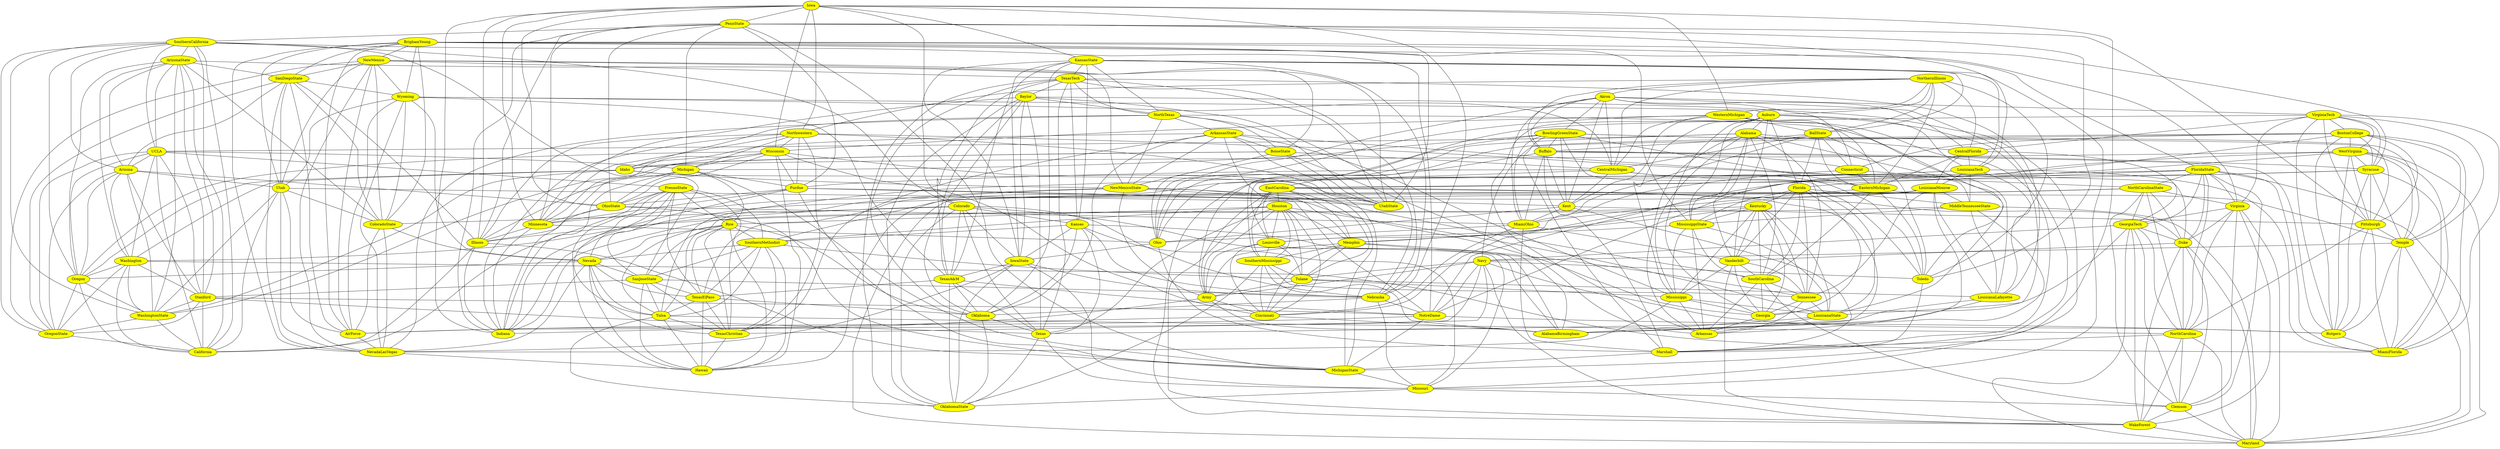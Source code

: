 graph graphutils {
  node [ color = black, fillcolor = while, style = filled ];
  "BrighamYoung" -- "FloridaState" [w=1];
  "BrighamYoung" -- "NewMexico" [w=1];
  "BrighamYoung" -- "SanDiegoState" [w=1];
  "BrighamYoung" -- "Wyoming" [w=1];
  "BrighamYoung" -- "Utah" [w=1];
  "BrighamYoung" -- "Virginia" [w=1];
  "BrighamYoung" -- "Syracuse" [w=1];
  "BrighamYoung" -- "ColoradoState" [w=1];
  "BrighamYoung" -- "MississippiState" [w=1];
  "BrighamYoung" -- "UtahState" [w=1];
  "BrighamYoung" -- "AirForce" [w=1];
  "BrighamYoung" -- "NevadaLasVegas" [w=1];
  "BrighamYoung" [fillcolor="#ffff00"];
  "FloridaState" -- "NorthCarolinaState" [w=1];
  "FloridaState" -- "Florida" [w=1];
  "FloridaState" -- "Virginia" [w=1];
  "FloridaState" -- "GeorgiaTech" [w=1];
  "FloridaState" -- "Duke" [w=1];
  "FloridaState" -- "Louisville" [w=1];
  "FloridaState" -- "NorthCarolina" [w=1];
  "FloridaState" -- "MiamiFlorida" [w=1];
  "FloridaState" -- "Clemson" [w=1];
  "FloridaState" -- "WakeForest" [w=1];
  "FloridaState" -- "Maryland" [w=1];
  "FloridaState" [fillcolor="#ffff00"];
  "Iowa" -- "KansasState" [w=1];
  "Iowa" -- "PennState" [w=1];
  "Iowa" -- "Northwestern" [w=1];
  "Iowa" -- "WesternMichigan" [w=1];
  "Iowa" -- "Wisconsin" [w=1];
  "Iowa" -- "OhioState" [w=1];
  "Iowa" -- "Minnesota" [w=1];
  "Iowa" -- "Illinois" [w=1];
  "Iowa" -- "IowaState" [w=1];
  "Iowa" -- "Nebraska" [w=1];
  "Iowa" -- "MichiganState" [w=1];
  "Iowa" -- "Indiana" [w=1];
  "Iowa" [fillcolor="#ffff00"];
  "KansasState" -- "TexasTech" [w=1];
  "KansasState" -- "NorthTexas" [w=1];
  "KansasState" -- "BallState" [w=1];
  "KansasState" -- "Colorado" [w=1];
  "KansasState" -- "Kansas" [w=1];
  "KansasState" -- "LouisianaTech" [w=1];
  "KansasState" -- "IowaState" [w=1];
  "KansasState" -- "Nebraska" [w=1];
  "KansasState" -- "TexasA&M" [w=1];
  "KansasState" -- "Oklahoma" [w=1];
  "KansasState" -- "Missouri" [w=1];
  "KansasState" [fillcolor="#ffff00"];
  "NewMexico" -- "TexasTech" [w=1];
  "NewMexico" -- "SanDiegoState" [w=1];
  "NewMexico" -- "Wyoming" [w=1];
  "NewMexico" -- "Utah" [w=1];
  "NewMexico" -- "BoiseState" [w=1];
  "NewMexico" -- "ColoradoState" [w=1];
  "NewMexico" -- "NewMexicoState" [w=1];
  "NewMexico" -- "AirForce" [w=1];
  "NewMexico" -- "NevadaLasVegas" [w=1];
  "NewMexico" -- "OregonState" [w=1];
  "NewMexico" [fillcolor="#ffff00"];
  "TexasTech" -- "Baylor" [w=1];
  "TexasTech" -- "NorthTexas" [w=1];
  "TexasTech" -- "Kansas" [w=1];
  "TexasTech" -- "Nebraska" [w=1];
  "TexasTech" -- "TexasA&M" [w=1];
  "TexasTech" -- "Oklahoma" [w=1];
  "TexasTech" -- "UtahState" [w=1];
  "TexasTech" -- "LouisianaLafayette" [w=1];
  "TexasTech" -- "Texas" [w=1];
  "TexasTech" -- "OklahomaState" [w=1];
  "TexasTech" [fillcolor="#ffff00"];
  "PennState" -- "SouthernCalifornia" [w=1];
  "PennState" -- "Michigan" [w=1];
  "PennState" -- "Purdue" [w=1];
  "PennState" -- "OhioState" [w=1];
  "PennState" -- "Pittsburgh" [w=1];
  "PennState" -- "LouisianaTech" [w=1];
  "PennState" -- "Minnesota" [w=1];
  "PennState" -- "Illinois" [w=1];
  "PennState" -- "Toledo" [w=1];
  "PennState" -- "MichiganState" [w=1];
  "PennState" -- "Indiana" [w=1];
  "PennState" [fillcolor="#ffff00"];
  "SouthernCalifornia" -- "ArizonaState" [w=1];
  "SouthernCalifornia" -- "UCLA" [w=1];
  "SouthernCalifornia" -- "Arizona" [w=1];
  "SouthernCalifornia" -- "Colorado" [w=1];
  "SouthernCalifornia" -- "Oregon" [w=1];
  "SouthernCalifornia" -- "SanJoseState" [w=1];
  "SouthernCalifornia" -- "Stanford" [w=1];
  "SouthernCalifornia" -- "WashingtonState" [w=1];
  "SouthernCalifornia" -- "NotreDame" [w=1];
  "SouthernCalifornia" -- "OregonState" [w=1];
  "SouthernCalifornia" -- "California" [w=1];
  "SouthernCalifornia" [fillcolor="#ffff00"];
  "ArizonaState" -- "SanDiegoState" [w=1];
  "ArizonaState" -- "UCLA" [w=1];
  "ArizonaState" -- "Arizona" [w=1];
  "ArizonaState" -- "ColoradoState" [w=1];
  "ArizonaState" -- "Washington" [w=1];
  "ArizonaState" -- "Oregon" [w=1];
  "ArizonaState" -- "Stanford" [w=1];
  "ArizonaState" -- "WashingtonState" [w=1];
  "ArizonaState" -- "UtahState" [w=1];
  "ArizonaState" -- "California" [w=1];
  "ArizonaState" [fillcolor="#ffff00"];
  "SanDiegoState" -- "Wyoming" [w=1];
  "SanDiegoState" -- "Arizona" [w=1];
  "SanDiegoState" -- "Utah" [w=1];
  "SanDiegoState" -- "ColoradoState" [w=1];
  "SanDiegoState" -- "Illinois" [w=1];
  "SanDiegoState" -- "AirForce" [w=1];
  "SanDiegoState" -- "NevadaLasVegas" [w=1];
  "SanDiegoState" -- "OregonState" [w=1];
  "SanDiegoState" [fillcolor="#ffff00"];
  "Baylor" -- "NorthTexas" [w=1];
  "Baylor" -- "Minnesota" [w=1];
  "Baylor" -- "IowaState" [w=1];
  "Baylor" -- "Nebraska" [w=1];
  "Baylor" -- "TexasA&M" [w=1];
  "Baylor" -- "Oklahoma" [w=1];
  "Baylor" -- "Texas" [w=1];
  "Baylor" -- "Missouri" [w=1];
  "Baylor" -- "OklahomaState" [w=1];
  "Baylor" [fillcolor="#ffff00"];
  "NorthTexas" -- "ArkansasState" [w=1];
  "NorthTexas" -- "BoiseState" [w=1];
  "NorthTexas" -- "Idaho" [w=1];
  "NorthTexas" -- "NewMexicoState" [w=1];
  "NorthTexas" -- "UtahState" [w=1];
  "NorthTexas" -- "LouisianaLafayette" [w=1];
  "NorthTexas" -- "NevadaLasVegas" [w=1];
  "NorthTexas" [fillcolor="#ffff00"];
  "NorthernIllinois" -- "Northwestern" [w=1];
  "NorthernIllinois" -- "WesternMichigan" [w=1];
  "NorthernIllinois" -- "Auburn" [w=1];
  "NorthernIllinois" -- "Akron" [w=1];
  "NorthernIllinois" -- "BallState" [w=1];
  "NorthernIllinois" -- "Buffalo" [w=1];
  "NorthernIllinois" -- "CentralFlorida" [w=1];
  "NorthernIllinois" -- "CentralMichigan" [w=1];
  "NorthernIllinois" -- "EasternMichigan" [w=1];
  "NorthernIllinois" -- "Toledo" [w=1];
  "NorthernIllinois" [fillcolor="#ffff00"];
  "Northwestern" -- "Wisconsin" [w=1];
  "Northwestern" -- "Michigan" [w=1];
  "Northwestern" -- "Purdue" [w=1];
  "Northwestern" -- "Duke" [w=1];
  "Northwestern" -- "Minnesota" [w=1];
  "Northwestern" -- "Illinois" [w=1];
  "Northwestern" -- "MichiganState" [w=1];
  "Northwestern" -- "Indiana" [w=1];
  "Northwestern" -- "TexasChristian" [w=1];
  "Northwestern" [fillcolor="#ffff00"];
  "WesternMichigan" -- "Wisconsin" [w=1];
  "WesternMichigan" -- "BallState" [w=1];
  "WesternMichigan" -- "CentralMichigan" [w=1];
  "WesternMichigan" -- "EasternMichigan" [w=1];
  "WesternMichigan" -- "Kent" [w=1];
  "WesternMichigan" -- "Ohio" [w=1];
  "WesternMichigan" -- "Toledo" [w=1];
  "WesternMichigan" -- "Marshall" [w=1];
  "WesternMichigan" [fillcolor="#ffff00"];
  "Wisconsin" -- "Michigan" [w=1];
  "Wisconsin" -- "Purdue" [w=1];
  "Wisconsin" -- "OhioState" [w=1];
  "Wisconsin" -- "Minnesota" [w=1];
  "Wisconsin" -- "Oregon" [w=1];
  "Wisconsin" -- "Cincinnati" [w=1];
  "Wisconsin" -- "MichiganState" [w=1];
  "Wisconsin" -- "Indiana" [w=1];
  "Wisconsin" -- "Hawaii" [w=1];
  "Wisconsin" [fillcolor="#ffff00"];
  "Wyoming" -- "Auburn" [w=1];
  "Wyoming" -- "Utah" [w=1];
  "Wyoming" -- "CentralMichigan" [w=1];
  "Wyoming" -- "ColoradoState" [w=1];
  "Wyoming" -- "Nevada" [w=1];
  "Wyoming" -- "TexasA&M" [w=1];
  "Wyoming" -- "AirForce" [w=1];
  "Wyoming" -- "NevadaLasVegas" [w=1];
  "Wyoming" [fillcolor="#ffff00"];
  "Auburn" -- "Alabama" [w=1];
  "Auburn" -- "Florida" [w=1];
  "Auburn" -- "LouisianaTech" [w=1];
  "Auburn" -- "Vanderbilt" [w=1];
  "Auburn" -- "MississippiState" [w=1];
  "Auburn" -- "Mississippi" [w=1];
  "Auburn" -- "Georgia" [w=1];
  "Auburn" -- "LouisianaState" [w=1];
  "Auburn" -- "Arkansas" [w=1];
  "Auburn" [fillcolor="#ffff00"];
  "Akron" -- "VirginiaTech" [w=1];
  "Akron" -- "BowlingGreenState" [w=1];
  "Akron" -- "Buffalo" [w=1];
  "Akron" -- "CentralFlorida" [w=1];
  "Akron" -- "CentralMichigan" [w=1];
  "Akron" -- "Connecticut" [w=1];
  "Akron" -- "Kent" [w=1];
  "Akron" -- "MiamiOhio" [w=1];
  "Akron" -- "Ohio" [w=1];
  "Akron" -- "Marshall" [w=1];
  "Akron" [fillcolor="#ffff00"];
  "VirginiaTech" -- "BostonCollege" [w=1];
  "VirginiaTech" -- "WestVirginia" [w=1];
  "VirginiaTech" -- "Virginia" [w=1];
  "VirginiaTech" -- "Syracuse" [w=1];
  "VirginiaTech" -- "CentralFlorida" [w=1];
  "VirginiaTech" -- "EastCarolina" [w=1];
  "VirginiaTech" -- "Pittsburgh" [w=1];
  "VirginiaTech" -- "Temple" [w=1];
  "VirginiaTech" -- "Rutgers" [w=1];
  "VirginiaTech" -- "MiamiFlorida" [w=1];
  "VirginiaTech" [fillcolor="#ffff00"];
  "Alabama" -- "UCLA" [w=1];
  "Alabama" -- "CentralFlorida" [w=1];
  "Alabama" -- "Vanderbilt" [w=1];
  "Alabama" -- "MississippiState" [w=1];
  "Alabama" -- "SouthCarolina" [w=1];
  "Alabama" -- "SouthernMississippi" [w=1];
  "Alabama" -- "Tennessee" [w=1];
  "Alabama" -- "Mississippi" [w=1];
  "Alabama" -- "LouisianaState" [w=1];
  "Alabama" -- "Arkansas" [w=1];
  "Alabama" [fillcolor="#ffff00"];
  "UCLA" -- "Arizona" [w=1];
  "UCLA" -- "Michigan" [w=1];
  "UCLA" -- "FresnoState" [w=1];
  "UCLA" -- "Washington" [w=1];
  "UCLA" -- "Oregon" [w=1];
  "UCLA" -- "Stanford" [w=1];
  "UCLA" -- "OregonState" [w=1];
  "UCLA" -- "California" [w=1];
  "UCLA" [fillcolor="#ffff00"];
  "Arizona" -- "Utah" [w=1];
  "Arizona" -- "OhioState" [w=1];
  "Arizona" -- "Washington" [w=1];
  "Arizona" -- "Oregon" [w=1];
  "Arizona" -- "Stanford" [w=1];
  "Arizona" -- "WashingtonState" [w=1];
  "Arizona" -- "OregonState" [w=1];
  "Arizona" [fillcolor="#ffff00"];
  "Utah" -- "ColoradoState" [w=1];
  "Utah" -- "WashingtonState" [w=1];
  "Utah" -- "UtahState" [w=1];
  "Utah" -- "AirForce" [w=1];
  "Utah" -- "NevadaLasVegas" [w=1];
  "Utah" -- "California" [w=1];
  "Utah" [fillcolor="#ffff00"];
  "ArkansasState" -- "NorthCarolinaState" [w=1];
  "ArkansasState" -- "BoiseState" [w=1];
  "ArkansasState" -- "Idaho" [w=1];
  "ArkansasState" -- "Memphis" [w=1];
  "ArkansasState" -- "NewMexicoState" [w=1];
  "ArkansasState" -- "Oklahoma" [w=1];
  "ArkansasState" -- "Mississippi" [w=1];
  "ArkansasState" -- "UtahState" [w=1];
  "ArkansasState" -- "TexasChristian" [w=1];
  "ArkansasState" [fillcolor="#ffff00"];
  "NorthCarolinaState" -- "Virginia" [w=1];
  "NorthCarolinaState" -- "GeorgiaTech" [w=1];
  "NorthCarolinaState" -- "Duke" [w=1];
  "NorthCarolinaState" -- "SouthernMethodist" [w=1];
  "NorthCarolinaState" -- "NorthCarolina" [w=1];
  "NorthCarolinaState" -- "Clemson" [w=1];
  "NorthCarolinaState" -- "WakeForest" [w=1];
  "NorthCarolinaState" -- "Indiana" [w=1];
  "NorthCarolinaState" -- "Maryland" [w=1];
  "NorthCarolinaState" [fillcolor="#ffff00"];
  "BallState" -- "Florida" [w=1];
  "BallState" -- "Buffalo" [w=1];
  "BallState" -- "CentralMichigan" [w=1];
  "BallState" -- "Connecticut" [w=1];
  "BallState" -- "EasternMichigan" [w=1];
  "BallState" -- "MiamiOhio" [w=1];
  "BallState" -- "Toledo" [w=1];
  "BallState" [fillcolor="#ffff00"];
  "Florida" -- "Kentucky" [w=1];
  "Florida" -- "Vanderbilt" [w=1];
  "Florida" -- "MiddleTennesseeState" [w=1];
  "Florida" -- "MississippiState" [w=1];
  "Florida" -- "SouthCarolina" [w=1];
  "Florida" -- "Tennessee" [w=1];
  "Florida" -- "Georgia" [w=1];
  "Florida" -- "LouisianaState" [w=1];
  "Florida" [fillcolor="#ffff00"];
  "BoiseState" -- "CentralMichigan" [w=1];
  "BoiseState" -- "Idaho" [w=1];
  "BoiseState" -- "NewMexicoState" [w=1];
  "BoiseState" -- "WashingtonState" [w=1];
  "BoiseState" -- "UtahState" [w=1];
  "BoiseState" -- "Arkansas" [w=1];
  "BoiseState" [fillcolor="#ffff00"];
  "BostonCollege" -- "WestVirginia" [w=1];
  "BostonCollege" -- "Syracuse" [w=1];
  "BostonCollege" -- "Connecticut" [w=1];
  "BostonCollege" -- "Pittsburgh" [w=1];
  "BostonCollege" -- "Temple" [w=1];
  "BostonCollege" -- "Navy" [w=1];
  "BostonCollege" -- "NotreDame" [w=1];
  "BostonCollege" -- "Army" [w=1];
  "BostonCollege" -- "Rutgers" [w=1];
  "BostonCollege" -- "MiamiFlorida" [w=1];
  "BostonCollege" [fillcolor="#ffff00"];
  "WestVirginia" -- "Syracuse" [w=1];
  "WestVirginia" -- "EastCarolina" [w=1];
  "WestVirginia" -- "Idaho" [w=1];
  "WestVirginia" -- "Pittsburgh" [w=1];
  "WestVirginia" -- "Temple" [w=1];
  "WestVirginia" -- "NotreDame" [w=1];
  "WestVirginia" -- "Rutgers" [w=1];
  "WestVirginia" -- "MiamiFlorida" [w=1];
  "WestVirginia" -- "Maryland" [w=1];
  "WestVirginia" [fillcolor="#ffff00"];
  "BowlingGreenState" -- "Michigan" [w=1];
  "BowlingGreenState" -- "Buffalo" [w=1];
  "BowlingGreenState" -- "EasternMichigan" [w=1];
  "BowlingGreenState" -- "Kent" [w=1];
  "BowlingGreenState" -- "Pittsburgh" [w=1];
  "BowlingGreenState" -- "MiamiOhio" [w=1];
  "BowlingGreenState" -- "Ohio" [w=1];
  "BowlingGreenState" -- "Temple" [w=1];
  "BowlingGreenState" -- "Toledo" [w=1];
  "BowlingGreenState" -- "Marshall" [w=1];
  "BowlingGreenState" [fillcolor="#ffff00"];
  "Michigan" -- "Purdue" [w=1];
  "Michigan" -- "OhioState" [w=1];
  "Michigan" -- "Rice" [w=1];
  "Michigan" -- "Illinois" [w=1];
  "Michigan" -- "MichiganState" [w=1];
  "Michigan" -- "Indiana" [w=1];
  "Michigan" [fillcolor="#ffff00"];
  "Virginia" -- "GeorgiaTech" [w=1];
  "Virginia" -- "Duke" [w=1];
  "Virginia" -- "NorthCarolina" [w=1];
  "Virginia" -- "Clemson" [w=1];
  "Virginia" -- "WakeForest" [w=1];
  "Virginia" -- "Maryland" [w=1];
  "Virginia" [fillcolor="#ffff00"];
  "Buffalo" -- "Syracuse" [w=1];
  "Buffalo" -- "Connecticut" [w=1];
  "Buffalo" -- "Kent" [w=1];
  "Buffalo" -- "MiamiOhio" [w=1];
  "Buffalo" -- "Ohio" [w=1];
  "Buffalo" -- "Rutgers" [w=1];
  "Buffalo" -- "Marshall" [w=1];
  "Buffalo" [fillcolor="#ffff00"];
  "Syracuse" -- "EastCarolina" [w=1];
  "Syracuse" -- "Pittsburgh" [w=1];
  "Syracuse" -- "Temple" [w=1];
  "Syracuse" -- "Cincinnati" [w=1];
  "Syracuse" -- "Rutgers" [w=1];
  "Syracuse" -- "MiamiFlorida" [w=1];
  "Syracuse" [fillcolor="#ffff00"];
  "CentralFlorida" -- "GeorgiaTech" [w=1];
  "CentralFlorida" -- "EasternMichigan" [w=1];
  "CentralFlorida" -- "LouisianaTech" [w=1];
  "CentralFlorida" -- "LouisianaMonroe" [w=1];
  "CentralFlorida" [fillcolor="#ffff00"];
  "GeorgiaTech" -- "Duke" [w=1];
  "GeorgiaTech" -- "Navy" [w=1];
  "GeorgiaTech" -- "NorthCarolina" [w=1];
  "GeorgiaTech" -- "Georgia" [w=1];
  "GeorgiaTech" -- "Clemson" [w=1];
  "GeorgiaTech" -- "WakeForest" [w=1];
  "GeorgiaTech" -- "Maryland" [w=1];
  "GeorgiaTech" [fillcolor="#ffff00"];
  "CentralMichigan" -- "Purdue" [w=1];
  "CentralMichigan" -- "EasternMichigan" [w=1];
  "CentralMichigan" -- "Kent" [w=1];
  "CentralMichigan" -- "Ohio" [w=1];
  "CentralMichigan" -- "Toledo" [w=1];
  "CentralMichigan" [fillcolor="#ffff00"];
  "Purdue" -- "OhioState" [w=1];
  "Purdue" -- "Kent" [w=1];
  "Purdue" -- "Minnesota" [w=1];
  "Purdue" -- "NotreDame" [w=1];
  "Purdue" -- "MichiganState" [w=1];
  "Purdue" -- "Indiana" [w=1];
  "Purdue" [fillcolor="#ffff00"];
  "Colorado" -- "ColoradoState" [w=1];
  "Colorado" -- "Washington" [w=1];
  "Colorado" -- "Kansas" [w=1];
  "Colorado" -- "IowaState" [w=1];
  "Colorado" -- "Nebraska" [w=1];
  "Colorado" -- "TexasA&M" [w=1];
  "Colorado" -- "Texas" [w=1];
  "Colorado" -- "Missouri" [w=1];
  "Colorado" -- "OklahomaState" [w=1];
  "Colorado" [fillcolor="#ffff00"];
  "ColoradoState" -- "Nevada" [w=1];
  "ColoradoState" -- "AirForce" [w=1];
  "ColoradoState" -- "NevadaLasVegas" [w=1];
  "ColoradoState" [fillcolor="#ffff00"];
  "Connecticut" -- "EasternMichigan" [w=1];
  "Connecticut" -- "Louisville" [w=1];
  "Connecticut" -- "MiddleTennesseeState" [w=1];
  "Connecticut" [fillcolor="#ffff00"];
  "EasternMichigan" -- "MiamiOhio" [w=1];
  "EasternMichigan" -- "SouthCarolina" [w=1];
  "EasternMichigan" -- "Temple" [w=1];
  "EasternMichigan" -- "Toledo" [w=1];
  "EasternMichigan" [fillcolor="#ffff00"];
  "EastCarolina" -- "Duke" [w=1];
  "EastCarolina" -- "Houston" [w=1];
  "EastCarolina" -- "Louisville" [w=1];
  "EastCarolina" -- "Memphis" [w=1];
  "EastCarolina" -- "SouthernMississippi" [w=1];
  "EastCarolina" -- "Tulane" [w=1];
  "EastCarolina" -- "Army" [w=1];
  "EastCarolina" -- "AlabamaBirmingham" [w=1];
  "EastCarolina" [fillcolor="#ffff00"];
  "Duke" -- "Vanderbilt" [w=1];
  "Duke" -- "NorthCarolina" [w=1];
  "Duke" -- "Clemson" [w=1];
  "Duke" -- "WakeForest" [w=1];
  "Duke" -- "Maryland" [w=1];
  "Duke" [fillcolor="#ffff00"];
  "FresnoState" -- "OhioState" [w=1];
  "FresnoState" -- "Rice" [w=1];
  "FresnoState" -- "SouthernMethodist" [w=1];
  "FresnoState" -- "Nevada" [w=1];
  "FresnoState" -- "SanJoseState" [w=1];
  "FresnoState" -- "TexasElPaso" [w=1];
  "FresnoState" -- "Tulsa" [w=1];
  "FresnoState" -- "TexasChristian" [w=1];
  "FresnoState" -- "California" [w=1];
  "FresnoState" -- "Hawaii" [w=1];
  "FresnoState" [fillcolor="#ffff00"];
  "OhioState" -- "Minnesota" [w=1];
  "OhioState" -- "MiamiOhio" [w=1];
  "OhioState" -- "Illinois" [w=1];
  "OhioState" -- "MichiganState" [w=1];
  "OhioState" [fillcolor="#ffff00"];
  "Houston" -- "Rice" [w=1];
  "Houston" -- "SouthernMethodist" [w=1];
  "Houston" -- "Louisville" [w=1];
  "Houston" -- "Memphis" [w=1];
  "Houston" -- "SouthernMississippi" [w=1];
  "Houston" -- "Tulane" [w=1];
  "Houston" -- "Army" [w=1];
  "Houston" -- "Cincinnati" [w=1];
  "Houston" -- "LouisianaState" [w=1];
  "Houston" -- "Texas" [w=1];
  "Houston" [fillcolor="#ffff00"];
  "Rice" -- "SouthernMethodist" [w=1];
  "Rice" -- "Nevada" [w=1];
  "Rice" -- "SanJoseState" [w=1];
  "Rice" -- "TexasElPaso" [w=1];
  "Rice" -- "Oklahoma" [w=1];
  "Rice" -- "Tulsa" [w=1];
  "Rice" -- "TexasChristian" [w=1];
  "Rice" -- "Hawaii" [w=1];
  "Rice" [fillcolor="#ffff00"];
  "Idaho" -- "Washington" [w=1];
  "Idaho" -- "Oregon" [w=1];
  "Idaho" -- "NewMexicoState" [w=1];
  "Idaho" -- "WashingtonState" [w=1];
  "Idaho" -- "UtahState" [w=1];
  "Idaho" [fillcolor="#ffff00"];
  "Washington" -- "Oregon" [w=1];
  "Washington" -- "Stanford" [w=1];
  "Washington" -- "WashingtonState" [w=1];
  "Washington" -- "MiamiFlorida" [w=1];
  "Washington" -- "OregonState" [w=1];
  "Washington" -- "California" [w=1];
  "Washington" [fillcolor="#ffff00"];
  "Kansas" -- "SouthernMethodist" [w=1];
  "Kansas" -- "IowaState" [w=1];
  "Kansas" -- "Nebraska" [w=1];
  "Kansas" -- "Oklahoma" [w=1];
  "Kansas" -- "Texas" [w=1];
  "Kansas" -- "Missouri" [w=1];
  "Kansas" -- "AlabamaBirmingham" [w=1];
  "Kansas" [fillcolor="#ffff00"];
  "SouthernMethodist" -- "Nevada" [w=1];
  "SouthernMethodist" -- "SanJoseState" [w=1];
  "SouthernMethodist" -- "TexasElPaso" [w=1];
  "SouthernMethodist" -- "Tulane" [w=1];
  "SouthernMethodist" -- "Tulsa" [w=1];
  "SouthernMethodist" -- "TexasChristian" [w=1];
  "SouthernMethodist" -- "Hawaii" [w=1];
  "SouthernMethodist" [fillcolor="#ffff00"];
  "Kent" -- "Pittsburgh" [w=1];
  "Kent" -- "MiamiOhio" [w=1];
  "Kent" -- "Ohio" [w=1];
  "Kent" -- "Marshall" [w=1];
  "Kent" [fillcolor="#ffff00"];
  "Pittsburgh" -- "Temple" [w=1];
  "Pittsburgh" -- "NorthCarolina" [w=1];
  "Pittsburgh" -- "Rutgers" [w=1];
  "Pittsburgh" -- "MiamiFlorida" [w=1];
  "Pittsburgh" [fillcolor="#ffff00"];
  "Kentucky" -- "Louisville" [w=1];
  "Kentucky" -- "Vanderbilt" [w=1];
  "Kentucky" -- "MississippiState" [w=1];
  "Kentucky" -- "SouthCarolina" [w=1];
  "Kentucky" -- "Tennessee" [w=1];
  "Kentucky" -- "Mississippi" [w=1];
  "Kentucky" -- "Georgia" [w=1];
  "Kentucky" -- "LouisianaState" [w=1];
  "Kentucky" -- "Indiana" [w=1];
  "Kentucky" [fillcolor="#ffff00"];
  "Louisville" -- "SouthernMississippi" [w=1];
  "Louisville" -- "Tulane" [w=1];
  "Louisville" -- "Army" [w=1];
  "Louisville" -- "Cincinnati" [w=1];
  "Louisville" -- "AlabamaBirmingham" [w=1];
  "Louisville" [fillcolor="#ffff00"];
  "LouisianaTech" -- "LouisianaMonroe" [w=1];
  "LouisianaTech" -- "MiddleTennesseeState" [w=1];
  "LouisianaTech" -- "Tulsa" [w=1];
  "LouisianaTech" -- "LouisianaLafayette" [w=1];
  "LouisianaTech" -- "MiamiFlorida" [w=1];
  "LouisianaTech" -- "Hawaii" [w=1];
  "LouisianaTech" [fillcolor="#ffff00"];
  "LouisianaMonroe" -- "Minnesota" [w=1];
  "LouisianaMonroe" -- "MiddleTennesseeState" [w=1];
  "LouisianaMonroe" -- "Memphis" [w=1];
  "LouisianaMonroe" -- "Tennessee" [w=1];
  "LouisianaMonroe" -- "LouisianaLafayette" [w=1];
  "LouisianaMonroe" -- "Arkansas" [w=1];
  "LouisianaMonroe" [fillcolor="#ffff00"];
  "Minnesota" -- "Illinois" [w=1];
  "Minnesota" -- "Ohio" [w=1];
  "Minnesota" -- "Indiana" [w=1];
  "Minnesota" [fillcolor="#ffff00"];
  "MiamiOhio" -- "Vanderbilt" [w=1];
  "MiamiOhio" -- "Ohio" [w=1];
  "MiamiOhio" -- "Cincinnati" [w=1];
  "MiamiOhio" -- "Marshall" [w=1];
  "MiamiOhio" [fillcolor="#ffff00"];
  "Vanderbilt" -- "SouthCarolina" [w=1];
  "Vanderbilt" -- "Tennessee" [w=1];
  "Vanderbilt" -- "Mississippi" [w=1];
  "Vanderbilt" -- "Georgia" [w=1];
  "Vanderbilt" -- "WakeForest" [w=1];
  "Vanderbilt" [fillcolor="#ffff00"];
  "MiddleTennesseeState" -- "Illinois" [w=1];
  "MiddleTennesseeState" -- "MississippiState" [w=1];
  "MiddleTennesseeState" -- "LouisianaLafayette" [w=1];
  "MiddleTennesseeState" -- "Maryland" [w=1];
  "MiddleTennesseeState" -- "AlabamaBirmingham" [w=1];
  "MiddleTennesseeState" [fillcolor="#ffff00"];
  "Illinois" -- "MichiganState" [w=1];
  "Illinois" -- "Indiana" [w=1];
  "Illinois" -- "California" [w=1];
  "Illinois" [fillcolor="#ffff00"];
  "MississippiState" -- "Memphis" [w=1];
  "MississippiState" -- "SouthCarolina" [w=1];
  "MississippiState" -- "Mississippi" [w=1];
  "MississippiState" -- "LouisianaState" [w=1];
  "MississippiState" -- "Arkansas" [w=1];
  "MississippiState" [fillcolor="#ffff00"];
  "Memphis" -- "SouthernMississippi" [w=1];
  "Memphis" -- "Tennessee" [w=1];
  "Memphis" -- "Tulane" [w=1];
  "Memphis" -- "Army" [w=1];
  "Memphis" -- "Cincinnati" [w=1];
  "Memphis" -- "AlabamaBirmingham" [w=1];
  "Memphis" [fillcolor="#ffff00"];
  "Nevada" -- "Oregon" [w=1];
  "Nevada" -- "SanJoseState" [w=1];
  "Nevada" -- "TexasElPaso" [w=1];
  "Nevada" -- "Tulsa" [w=1];
  "Nevada" -- "NevadaLasVegas" [w=1];
  "Nevada" -- "TexasChristian" [w=1];
  "Nevada" -- "Hawaii" [w=1];
  "Nevada" [fillcolor="#ffff00"];
  "Oregon" -- "WashingtonState" [w=1];
  "Oregon" -- "OregonState" [w=1];
  "Oregon" -- "California" [w=1];
  "Oregon" [fillcolor="#ffff00"];
  "NewMexicoState" -- "SouthCarolina" [w=1];
  "NewMexicoState" -- "TexasElPaso" [w=1];
  "NewMexicoState" -- "Tulsa" [w=1];
  "NewMexicoState" -- "UtahState" [w=1];
  "NewMexicoState" -- "Army" [w=1];
  "NewMexicoState" -- "Georgia" [w=1];
  "NewMexicoState" [fillcolor="#ffff00"];
  "SouthCarolina" -- "Tennessee" [w=1];
  "SouthCarolina" -- "Georgia" [w=1];
  "SouthCarolina" -- "Clemson" [w=1];
  "SouthCarolina" -- "Arkansas" [w=1];
  "SouthCarolina" [fillcolor="#ffff00"];
  "Ohio" -- "IowaState" [w=1];
  "Ohio" -- "Marshall" [w=1];
  "Ohio" [fillcolor="#ffff00"];
  "IowaState" -- "Nebraska" [w=1];
  "IowaState" -- "TexasA&M" [w=1];
  "IowaState" -- "Missouri" [w=1];
  "IowaState" -- "NevadaLasVegas" [w=1];
  "IowaState" -- "OklahomaState" [w=1];
  "IowaState" [fillcolor="#ffff00"];
  "SanJoseState" -- "Nebraska" [w=1];
  "SanJoseState" -- "Stanford" [w=1];
  "SanJoseState" -- "TexasElPaso" [w=1];
  "SanJoseState" -- "Tulsa" [w=1];
  "SanJoseState" -- "TexasChristian" [w=1];
  "SanJoseState" -- "Hawaii" [w=1];
  "SanJoseState" [fillcolor="#ffff00"];
  "Nebraska" -- "NotreDame" [w=1];
  "Nebraska" -- "Oklahoma" [w=1];
  "Nebraska" -- "Missouri" [w=1];
  "Nebraska" [fillcolor="#ffff00"];
  "SouthernMississippi" -- "Tennessee" [w=1];
  "SouthernMississippi" -- "Tulane" [w=1];
  "SouthernMississippi" -- "Cincinnati" [w=1];
  "SouthernMississippi" -- "OklahomaState" [w=1];
  "SouthernMississippi" -- "AlabamaBirmingham" [w=1];
  "SouthernMississippi" [fillcolor="#ffff00"];
  "Tennessee" -- "Georgia" [w=1];
  "Tennessee" -- "LouisianaState" [w=1];
  "Tennessee" -- "Arkansas" [w=1];
  "Tennessee" [fillcolor="#ffff00"];
  "Stanford" -- "WashingtonState" [w=1];
  "Stanford" -- "NotreDame" [w=1];
  "Stanford" -- "Texas" [w=1];
  "Stanford" -- "OregonState" [w=1];
  "Stanford" -- "California" [w=1];
  "Stanford" [fillcolor="#ffff00"];
  "WashingtonState" -- "OregonState" [w=1];
  "WashingtonState" -- "California" [w=1];
  "WashingtonState" [fillcolor="#ffff00"];
  "Temple" -- "Navy" [w=1];
  "Temple" -- "Rutgers" [w=1];
  "Temple" -- "MiamiFlorida" [w=1];
  "Temple" -- "Maryland" [w=1];
  "Temple" [fillcolor="#ffff00"];
  "Navy" -- "NotreDame" [w=1];
  "Navy" -- "Toledo" [w=1];
  "Navy" -- "Tulane" [w=1];
  "Navy" -- "Army" [w=1];
  "Navy" -- "AirForce" [w=1];
  "Navy" -- "Rutgers" [w=1];
  "Navy" -- "WakeForest" [w=1];
  "Navy" -- "TexasChristian" [w=1];
  "Navy" [fillcolor="#ffff00"];
  "TexasA&M" -- "NotreDame" [w=1];
  "TexasA&M" -- "TexasElPaso" [w=1];
  "TexasA&M" -- "Oklahoma" [w=1];
  "TexasA&M" -- "Texas" [w=1];
  "TexasA&M" -- "OklahomaState" [w=1];
  "TexasA&M" [fillcolor="#ffff00"];
  "NotreDame" -- "AirForce" [w=1];
  "NotreDame" -- "Rutgers" [w=1];
  "NotreDame" -- "MichiganState" [w=1];
  "NotreDame" [fillcolor="#ffff00"];
  "TexasElPaso" -- "Oklahoma" [w=1];
  "TexasElPaso" -- "Tulsa" [w=1];
  "TexasElPaso" -- "TexasChristian" [w=1];
  "TexasElPaso" -- "Hawaii" [w=1];
  "TexasElPaso" [fillcolor="#ffff00"];
  "Oklahoma" -- "Texas" [w=1];
  "Oklahoma" -- "OklahomaState" [w=1];
  "Oklahoma" [fillcolor="#ffff00"];
  "Toledo" -- "Marshall" [w=1];
  "Toledo" [fillcolor="#ffff00"];
  "Tulane" -- "Mississippi" [w=1];
  "Tulane" -- "Army" [w=1];
  "Tulane" -- "Cincinnati" [w=1];
  "Tulane" -- "LouisianaLafayette" [w=1];
  "Tulane" [fillcolor="#ffff00"];
  "Mississippi" -- "Georgia" [w=1];
  "Mississippi" -- "LouisianaState" [w=1];
  "Mississippi" -- "NevadaLasVegas" [w=1];
  "Mississippi" -- "Arkansas" [w=1];
  "Mississippi" [fillcolor="#ffff00"];
  "Tulsa" -- "NorthCarolina" [w=1];
  "Tulsa" -- "OklahomaState" [w=1];
  "Tulsa" -- "TexasChristian" [w=1];
  "Tulsa" -- "Hawaii" [w=1];
  "Tulsa" [fillcolor="#ffff00"];
  "NorthCarolina" -- "Marshall" [w=1];
  "NorthCarolina" -- "Clemson" [w=1];
  "NorthCarolina" -- "WakeForest" [w=1];
  "NorthCarolina" -- "Maryland" [w=1];
  "NorthCarolina" [fillcolor="#ffff00"];
  "UtahState" [fillcolor="#ffff00"];
  "Army" -- "Cincinnati" [w=1];
  "Army" -- "AirForce" [w=1];
  "Army" -- "AlabamaBirmingham" [w=1];
  "Army" [fillcolor="#ffff00"];
  "Cincinnati" -- "Indiana" [w=1];
  "Cincinnati" -- "AlabamaBirmingham" [w=1];
  "Cincinnati" [fillcolor="#ffff00"];
  "AirForce" -- "NevadaLasVegas" [w=1];
  "AirForce" [fillcolor="#ffff00"];
  "Rutgers" -- "MiamiFlorida" [w=1];
  "Rutgers" [fillcolor="#ffff00"];
  "Georgia" -- "Arkansas" [w=1];
  "Georgia" [fillcolor="#ffff00"];
  "LouisianaState" -- "AlabamaBirmingham" [w=1];
  "LouisianaState" -- "Arkansas" [w=1];
  "LouisianaState" [fillcolor="#ffff00"];
  "LouisianaLafayette" -- "Texas" [w=1];
  "LouisianaLafayette" -- "AlabamaBirmingham" [w=1];
  "LouisianaLafayette" [fillcolor="#ffff00"];
  "Texas" -- "Missouri" [w=1];
  "Texas" -- "OklahomaState" [w=1];
  "Texas" [fillcolor="#ffff00"];
  "Marshall" -- "MichiganState" [w=1];
  "Marshall" [fillcolor="#ffff00"];
  "MichiganState" -- "Missouri" [w=1];
  "MichiganState" [fillcolor="#ffff00"];
  "MiamiFlorida" [fillcolor="#ffff00"];
  "Missouri" -- "Clemson" [w=1];
  "Missouri" -- "OklahomaState" [w=1];
  "Missouri" [fillcolor="#ffff00"];
  "Clemson" -- "WakeForest" [w=1];
  "Clemson" -- "Maryland" [w=1];
  "Clemson" [fillcolor="#ffff00"];
  "NevadaLasVegas" -- "Hawaii" [w=1];
  "NevadaLasVegas" [fillcolor="#ffff00"];
  "WakeForest" -- "Maryland" [w=1];
  "WakeForest" [fillcolor="#ffff00"];
  "Indiana" [fillcolor="#ffff00"];
  "OklahomaState" [fillcolor="#ffff00"];
  "OregonState" -- "California" [w=1];
  "OregonState" [fillcolor="#ffff00"];
  "Maryland" [fillcolor="#ffff00"];
  "TexasChristian" -- "Hawaii" [w=1];
  "TexasChristian" [fillcolor="#ffff00"];
  "California" [fillcolor="#ffff00"];
  "AlabamaBirmingham" [fillcolor="#ffff00"];
  "Arkansas" [fillcolor="#ffff00"];
  "Hawaii" [fillcolor="#ffff00"];
}
